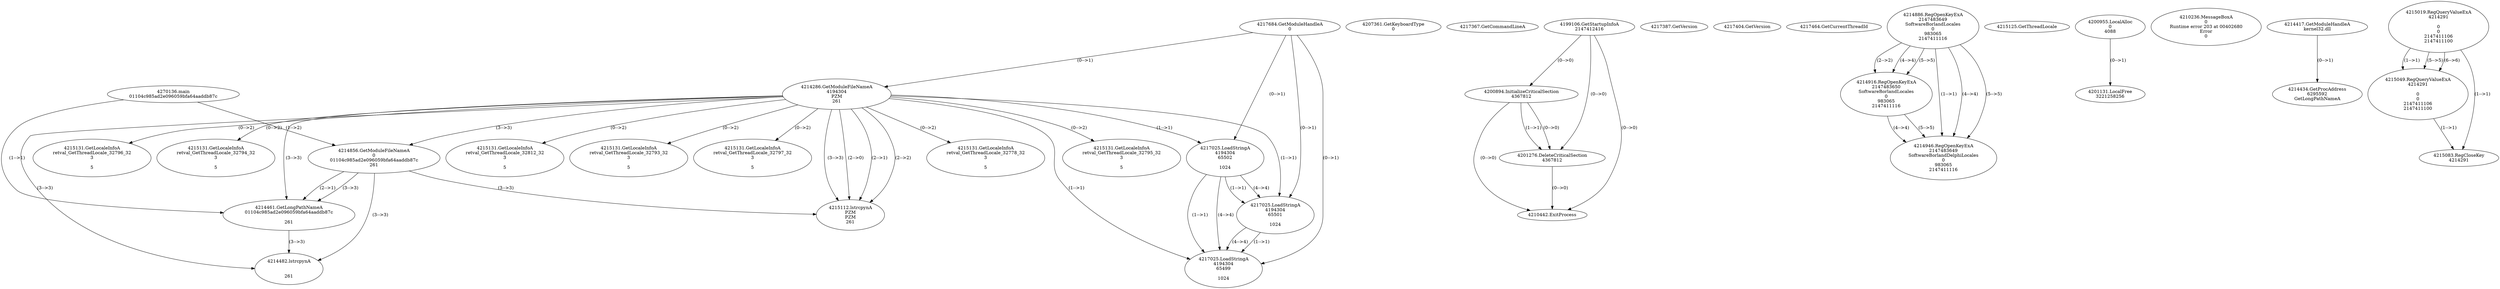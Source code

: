 // Global SCDG with merge call
digraph {
	0 [label="4270136.main
01104c985ad2e096059bfa64aaddb87c"]
	1 [label="4217684.GetModuleHandleA
0"]
	2 [label="4207361.GetKeyboardType
0"]
	3 [label="4217367.GetCommandLineA
"]
	4 [label="4199106.GetStartupInfoA
2147412416"]
	5 [label="4217387.GetVersion
"]
	6 [label="4217404.GetVersion
"]
	7 [label="4217464.GetCurrentThreadId
"]
	8 [label="4214286.GetModuleFileNameA
4194304
PZM
261"]
	1 -> 8 [label="(0-->1)"]
	9 [label="4214856.GetModuleFileNameA
0
01104c985ad2e096059bfa64aaddb87c
261"]
	0 -> 9 [label="(1-->2)"]
	8 -> 9 [label="(3-->3)"]
	10 [label="4214886.RegOpenKeyExA
2147483649
Software\Borland\Locales
0
983065
2147411116"]
	11 [label="4214916.RegOpenKeyExA
2147483650
Software\Borland\Locales
0
983065
2147411116"]
	10 -> 11 [label="(2-->2)"]
	10 -> 11 [label="(4-->4)"]
	10 -> 11 [label="(5-->5)"]
	12 [label="4214946.RegOpenKeyExA
2147483649
Software\Borland\Delphi\Locales
0
983065
2147411116"]
	10 -> 12 [label="(1-->1)"]
	10 -> 12 [label="(4-->4)"]
	11 -> 12 [label="(4-->4)"]
	10 -> 12 [label="(5-->5)"]
	11 -> 12 [label="(5-->5)"]
	13 [label="4215112.lstrcpynA
PZM
PZM
261"]
	8 -> 13 [label="(2-->1)"]
	8 -> 13 [label="(2-->2)"]
	8 -> 13 [label="(3-->3)"]
	9 -> 13 [label="(3-->3)"]
	8 -> 13 [label="(2-->0)"]
	14 [label="4215125.GetThreadLocale
"]
	15 [label="4215131.GetLocaleInfoA
retval_GetThreadLocale_32778_32
3

5"]
	8 -> 15 [label="(0-->2)"]
	16 [label="4217025.LoadStringA
4194304
65502

1024"]
	1 -> 16 [label="(0-->1)"]
	8 -> 16 [label="(1-->1)"]
	17 [label="4200894.InitializeCriticalSection
4367812"]
	4 -> 17 [label="(0-->0)"]
	18 [label="4200955.LocalAlloc
0
4088"]
	19 [label="4210236.MessageBoxA
0
Runtime error 203 at 00402680
Error
0"]
	20 [label="4201131.LocalFree
3221258256"]
	18 -> 20 [label="(0-->1)"]
	21 [label="4201276.DeleteCriticalSection
4367812"]
	17 -> 21 [label="(1-->1)"]
	4 -> 21 [label="(0-->0)"]
	17 -> 21 [label="(0-->0)"]
	22 [label="4210442.ExitProcess
"]
	4 -> 22 [label="(0-->0)"]
	17 -> 22 [label="(0-->0)"]
	21 -> 22 [label="(0-->0)"]
	23 [label="4214417.GetModuleHandleA
kernel32.dll"]
	24 [label="4214434.GetProcAddress
6295592
GetLongPathNameA"]
	23 -> 24 [label="(0-->1)"]
	25 [label="4214461.GetLongPathNameA
01104c985ad2e096059bfa64aaddb87c

261"]
	0 -> 25 [label="(1-->1)"]
	9 -> 25 [label="(2-->1)"]
	8 -> 25 [label="(3-->3)"]
	9 -> 25 [label="(3-->3)"]
	26 [label="4214482.lstrcpynA


261"]
	8 -> 26 [label="(3-->3)"]
	9 -> 26 [label="(3-->3)"]
	25 -> 26 [label="(3-->3)"]
	27 [label="4215019.RegQueryValueExA
4214291

0
0
2147411106
2147411100"]
	28 [label="4215049.RegQueryValueExA
4214291

0
0
2147411106
2147411100"]
	27 -> 28 [label="(1-->1)"]
	27 -> 28 [label="(5-->5)"]
	27 -> 28 [label="(6-->6)"]
	29 [label="4215083.RegCloseKey
4214291"]
	27 -> 29 [label="(1-->1)"]
	28 -> 29 [label="(1-->1)"]
	30 [label="4215131.GetLocaleInfoA
retval_GetThreadLocale_32795_32
3

5"]
	8 -> 30 [label="(0-->2)"]
	31 [label="4215131.GetLocaleInfoA
retval_GetThreadLocale_32796_32
3

5"]
	8 -> 31 [label="(0-->2)"]
	32 [label="4215131.GetLocaleInfoA
retval_GetThreadLocale_32794_32
3

5"]
	8 -> 32 [label="(0-->2)"]
	33 [label="4217025.LoadStringA
4194304
65501

1024"]
	1 -> 33 [label="(0-->1)"]
	8 -> 33 [label="(1-->1)"]
	16 -> 33 [label="(1-->1)"]
	16 -> 33 [label="(4-->4)"]
	34 [label="4215131.GetLocaleInfoA
retval_GetThreadLocale_32812_32
3

5"]
	8 -> 34 [label="(0-->2)"]
	35 [label="4215131.GetLocaleInfoA
retval_GetThreadLocale_32793_32
3

5"]
	8 -> 35 [label="(0-->2)"]
	36 [label="4217025.LoadStringA
4194304
65499

1024"]
	1 -> 36 [label="(0-->1)"]
	8 -> 36 [label="(1-->1)"]
	16 -> 36 [label="(1-->1)"]
	33 -> 36 [label="(1-->1)"]
	16 -> 36 [label="(4-->4)"]
	33 -> 36 [label="(4-->4)"]
	37 [label="4215131.GetLocaleInfoA
retval_GetThreadLocale_32797_32
3

5"]
	8 -> 37 [label="(0-->2)"]
}
